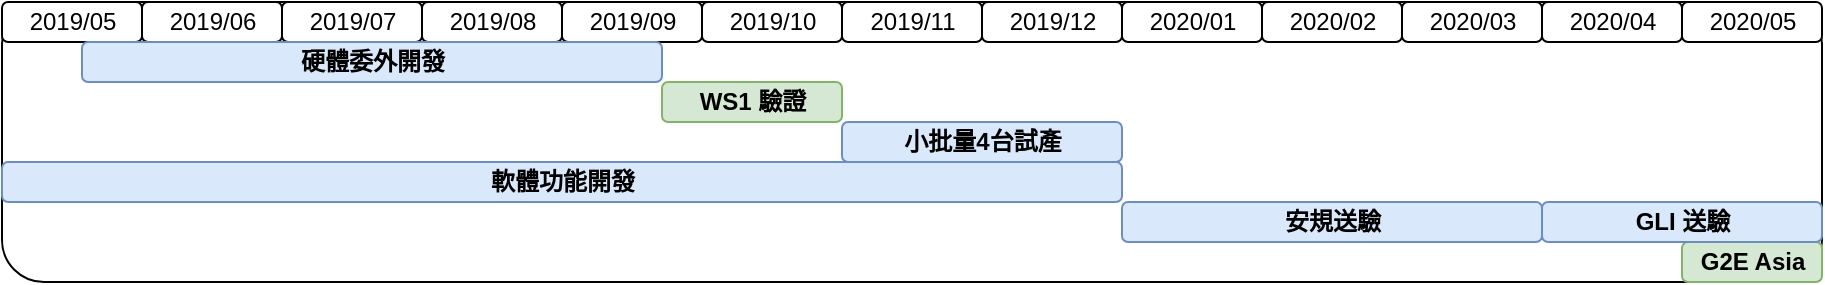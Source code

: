 <mxfile version="12.1.4" type="github" pages="1">
  <diagram name="Page-1" id="2c4490ee-f0b8-94ab-5012-d5dc3445f7a3">
    <mxGraphModel dx="1426" dy="745" grid="1" gridSize="10" guides="1" tooltips="1" connect="0" arrows="1" fold="1" page="1" pageScale="1.5" pageWidth="1169" pageHeight="826" background="#ffffff" math="0" shadow="0">
      <root>
        <mxCell id="0" style=";html=1;"/>
        <mxCell id="1" style=";html=1;" parent="0"/>
        <mxCell id="c4RQWpJA4Gw6nRBEv-Ae-30" value="" style="group;rounded=1;strokeColor=#000000;" vertex="1" connectable="0" parent="1">
          <mxGeometry x="160" y="439" width="910" height="140" as="geometry"/>
        </mxCell>
        <mxCell id="67c90442a009f359-279" value="2019/07" style="fillColor=#FFFFFF;strokeColor=#000000;strokeWidth=1;fontColor=#000000;fontStyle=0;html=1;shadow=0;rounded=1;" parent="c4RQWpJA4Gw6nRBEv-Ae-30" vertex="1">
          <mxGeometry x="140" width="70" height="20" as="geometry"/>
        </mxCell>
        <mxCell id="7a8b956e7d50b54d-104" value="2019/08" style="fillColor=#FFFFFF;strokeColor=#000000;strokeWidth=1;fontColor=#000000;fontStyle=0;html=1;shadow=0;rounded=1;" parent="c4RQWpJA4Gw6nRBEv-Ae-30" vertex="1">
          <mxGeometry x="210" width="70" height="20" as="geometry"/>
        </mxCell>
        <mxCell id="7a8b956e7d50b54d-109" value="2019/09" style="fillColor=#FFFFFF;strokeColor=#000000;strokeWidth=1;fontColor=#000000;fontStyle=0;html=1;shadow=0;rounded=1;" parent="c4RQWpJA4Gw6nRBEv-Ae-30" vertex="1">
          <mxGeometry x="280" width="70" height="20" as="geometry"/>
        </mxCell>
        <mxCell id="7a8b956e7d50b54d-114" value="2019/10" style="fillColor=#FFFFFF;strokeColor=#000000;strokeWidth=1;fontColor=#000000;fontStyle=0;html=1;shadow=0;rounded=1;" parent="c4RQWpJA4Gw6nRBEv-Ae-30" vertex="1">
          <mxGeometry x="350" width="70" height="20" as="geometry"/>
        </mxCell>
        <mxCell id="7a8b956e7d50b54d-119" value="2019/11" style="fillColor=#FFFFFF;strokeColor=#000000;strokeWidth=1;fontColor=#000000;fontStyle=0;html=1;shadow=0;rounded=1;" parent="c4RQWpJA4Gw6nRBEv-Ae-30" vertex="1">
          <mxGeometry x="420" width="70" height="20" as="geometry"/>
        </mxCell>
        <mxCell id="7a8b956e7d50b54d-124" value="2019/12" style="fillColor=#FFFFFF;strokeColor=#000000;strokeWidth=1;fontColor=#000000;fontStyle=0;html=1;shadow=0;rounded=1;" parent="c4RQWpJA4Gw6nRBEv-Ae-30" vertex="1">
          <mxGeometry x="490" width="70" height="20" as="geometry"/>
        </mxCell>
        <mxCell id="7a8b956e7d50b54d-129" value="2020/01" style="fillColor=#FFFFFF;strokeColor=#000000;strokeWidth=1;fontColor=#000000;fontStyle=0;html=1;shadow=0;rounded=1;" parent="c4RQWpJA4Gw6nRBEv-Ae-30" vertex="1">
          <mxGeometry x="560" width="70" height="20" as="geometry"/>
        </mxCell>
        <mxCell id="7a8b956e7d50b54d-134" value="2020/02" style="fillColor=#FFFFFF;strokeColor=#000000;strokeWidth=1;fontColor=#000000;fontStyle=0;html=1;shadow=0;rounded=1;" parent="c4RQWpJA4Gw6nRBEv-Ae-30" vertex="1">
          <mxGeometry x="630" width="70" height="20" as="geometry"/>
        </mxCell>
        <mxCell id="7a8b956e7d50b54d-139" value="2020/03" style="fillColor=#FFFFFF;strokeColor=#000000;strokeWidth=1;fontColor=#000000;fontStyle=0;html=1;shadow=0;rounded=1;" parent="c4RQWpJA4Gw6nRBEv-Ae-30" vertex="1">
          <mxGeometry x="700" width="70" height="20" as="geometry"/>
        </mxCell>
        <mxCell id="7a8b956e7d50b54d-145" value="2019/06" style="fillColor=#FFFFFF;strokeColor=#000000;strokeWidth=1;fontColor=#000000;fontStyle=0;html=1;shadow=0;rounded=1;" parent="c4RQWpJA4Gw6nRBEv-Ae-30" vertex="1">
          <mxGeometry x="70" width="70" height="20" as="geometry"/>
        </mxCell>
        <mxCell id="7a8b956e7d50b54d-151" value="2019/05" style="fillColor=#FFFFFF;strokeColor=#000000;strokeWidth=1;fontColor=#000000;fontStyle=0;html=1;shadow=0;rounded=1;" parent="c4RQWpJA4Gw6nRBEv-Ae-30" vertex="1">
          <mxGeometry width="70" height="20" as="geometry"/>
        </mxCell>
        <mxCell id="7a8b956e7d50b54d-157" value="2020/04" style="fillColor=#FFFFFF;strokeColor=#000000;strokeWidth=1;fontColor=#000000;fontStyle=0;html=1;shadow=0;rounded=1;" parent="c4RQWpJA4Gw6nRBEv-Ae-30" vertex="1">
          <mxGeometry x="770" width="70" height="20" as="geometry"/>
        </mxCell>
        <mxCell id="7a8b956e7d50b54d-353" value="硬體委外開發" style="align=center;strokeColor=#6c8ebf;html=1;fillColor=#dae8fc;fontStyle=1;shadow=0;rounded=1;" parent="c4RQWpJA4Gw6nRBEv-Ae-30" vertex="1">
          <mxGeometry x="40" y="20" width="290" height="20" as="geometry"/>
        </mxCell>
        <mxCell id="7a8b956e7d50b54d-354" value="軟體功能開發" style="align=center;strokeColor=#6c8ebf;html=1;fillColor=#dae8fc;fontStyle=1;shadow=0;rounded=1;" parent="c4RQWpJA4Gw6nRBEv-Ae-30" vertex="1">
          <mxGeometry y="80" width="560" height="20" as="geometry"/>
        </mxCell>
        <mxCell id="7a8b956e7d50b54d-355" value="安規送驗" style="align=center;strokeColor=#6c8ebf;html=1;fillColor=#dae8fc;fontStyle=1;shadow=0;rounded=1;" parent="c4RQWpJA4Gw6nRBEv-Ae-30" vertex="1">
          <mxGeometry x="560" y="100" width="210" height="20" as="geometry"/>
        </mxCell>
        <mxCell id="7a8b956e7d50b54d-358" value="小批量4台試產" style="align=center;strokeColor=#6c8ebf;html=1;fillColor=#dae8fc;fontStyle=1;shadow=0;rounded=1;" parent="c4RQWpJA4Gw6nRBEv-Ae-30" vertex="1">
          <mxGeometry x="420" y="60" width="140" height="20" as="geometry"/>
        </mxCell>
        <mxCell id="c4RQWpJA4Gw6nRBEv-Ae-6" value="2020/05" style="fillColor=#FFFFFF;strokeColor=#000000;strokeWidth=1;fontColor=#000000;fontStyle=0;html=1;shadow=0;rounded=1;" vertex="1" parent="c4RQWpJA4Gw6nRBEv-Ae-30">
          <mxGeometry x="840" width="70" height="20" as="geometry"/>
        </mxCell>
        <mxCell id="7a8b956e7d50b54d-357" value="G2E Asia" style="align=center;strokeColor=#82b366;html=1;fillColor=#d5e8d4;fontStyle=1;shadow=0;rounded=1;" parent="c4RQWpJA4Gw6nRBEv-Ae-30" vertex="1">
          <mxGeometry x="840" y="120" width="70" height="20" as="geometry"/>
        </mxCell>
        <mxCell id="7a8b956e7d50b54d-356" value="GLI 送驗" style="align=center;strokeColor=#6c8ebf;html=1;fillColor=#dae8fc;fontStyle=1;shadow=0;rounded=1;" parent="c4RQWpJA4Gw6nRBEv-Ae-30" vertex="1">
          <mxGeometry x="770" y="100" width="140" height="20" as="geometry"/>
        </mxCell>
        <mxCell id="c4RQWpJA4Gw6nRBEv-Ae-29" value="WS1 驗證" style="align=center;strokeColor=#82b366;html=1;fillColor=#d5e8d4;fontStyle=1;shadow=0;rounded=1;" vertex="1" parent="c4RQWpJA4Gw6nRBEv-Ae-30">
          <mxGeometry x="330" y="40" width="90" height="20" as="geometry"/>
        </mxCell>
      </root>
    </mxGraphModel>
  </diagram>
</mxfile>
